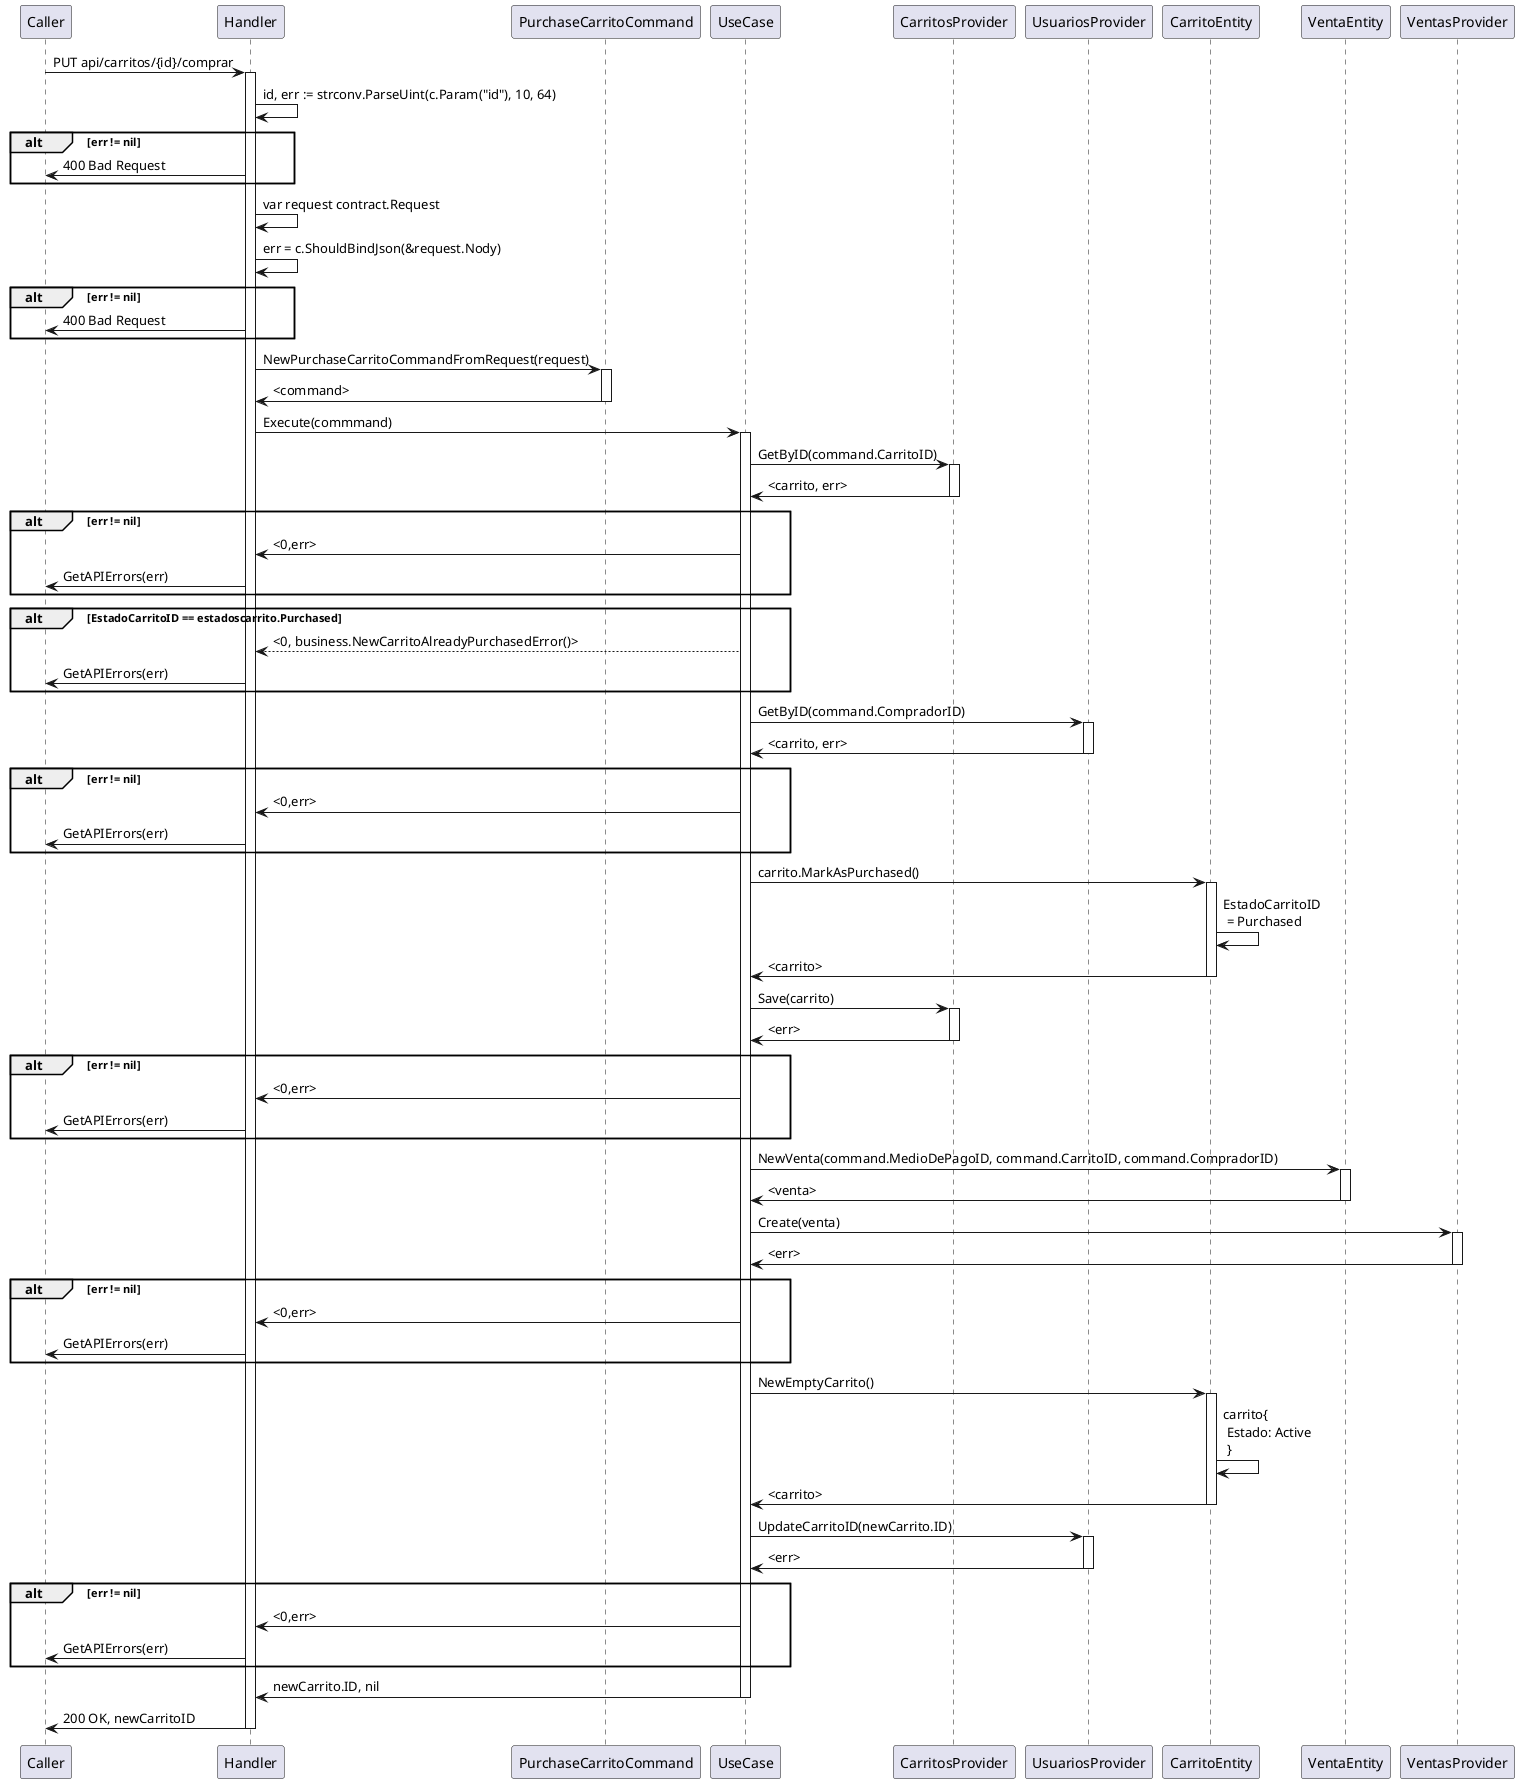@startuml Purchase carrito

participant Caller as caller
participant Handler as handler
participant PurchaseCarritoCommand as pcommand
participant UseCase as uc
participant CarritosProvider as carritosp
participant UsuariosProvider as usuariosp
participant CarritoEntity as carritoe
participant VentaEntity as ventae
participant VentasProvider as ventasp

caller -> handler ++: PUT api/carritos/{id}/comprar
    handler -> handler: id, err := strconv.ParseUint(c.Param("id"), 10, 64)
    alt err != nil
        handler -> caller: 400 Bad Request
    end

    handler -> handler: var request contract.Request

    handler -> handler: err = c.ShouldBindJson(&request.Nody)

    alt err != nil 
        handler -> caller: 400 Bad Request
    end

    handler -> pcommand ++ : NewPurchaseCarritoCommandFromRequest(request)
    pcommand -> handler --: <command>

    handler -> uc ++: Execute(commmand)

        uc -> carritosp ++: GetByID(command.CarritoID)
        carritosp -> uc --: <carrito, err>
        alt err != nil
            uc -> handler: <0,err>
            handler -> caller: GetAPIErrors(err)
        end

        alt EstadoCarritoID == estadoscarrito.Purchased
            uc --> handler : <0, business.NewCarritoAlreadyPurchasedError()>
            handler -> caller: GetAPIErrors(err)
        end

        uc -> usuariosp ++: GetByID(command.CompradorID)
        usuariosp -> uc --: <carrito, err>
        alt err != nil
            uc -> handler: <0,err>
            handler -> caller: GetAPIErrors(err)
        end

        uc -> carritoe ++: carrito.MarkAsPurchased()
        carritoe -> carritoe: EstadoCarritoID \n = Purchased
        carritoe -> uc --: <carrito>

        uc -> carritosp ++: Save(carrito)
        carritosp -> uc --: <err>
        alt err != nil
            uc -> handler: <0,err>
            handler -> caller: GetAPIErrors(err)
        end

        uc -> ventae ++: NewVenta(command.MedioDePagoID, command.CarritoID, command.CompradorID)
        ventae -> uc --: <venta>

        
        uc -> ventasp ++: Create(venta)
        ventasp -> uc --: <err>
        alt err != nil
            uc -> handler: <0,err>
            handler -> caller: GetAPIErrors(err)
        end

        uc -> carritoe ++ : NewEmptyCarrito()
        carritoe -> carritoe: carrito{\n Estado: Active\n }
        carritoe -> uc -- : <carrito>

        uc -> usuariosp ++: UpdateCarritoID(newCarrito.ID)
        usuariosp -> uc --: <err>
        alt err != nil
            uc -> handler: <0,err>
            handler -> caller: GetAPIErrors(err)
        end

    uc -> handler --: newCarrito.ID, nil

handler -> caller --: 200 OK, newCarritoID
